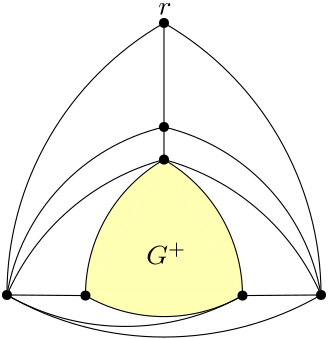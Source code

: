 <?xml version="1.0"?>
<!DOCTYPE ipe SYSTEM "ipe.dtd">
<ipe version="70206" creator="Ipe 7.2.7">
<info created="D:20190521114737" modified="D:20190521133953"/>
<ipestyle name="basic">
<symbol name="arrow/arc(spx)">
<path stroke="sym-stroke" fill="sym-stroke" pen="sym-pen">
0 0 m
-1 0.333 l
-1 -0.333 l
h
</path>
</symbol>
<symbol name="arrow/farc(spx)">
<path stroke="sym-stroke" fill="white" pen="sym-pen">
0 0 m
-1 0.333 l
-1 -0.333 l
h
</path>
</symbol>
<symbol name="arrow/ptarc(spx)">
<path stroke="sym-stroke" fill="sym-stroke" pen="sym-pen">
0 0 m
-1 0.333 l
-0.8 0 l
-1 -0.333 l
h
</path>
</symbol>
<symbol name="arrow/fptarc(spx)">
<path stroke="sym-stroke" fill="white" pen="sym-pen">
0 0 m
-1 0.333 l
-0.8 0 l
-1 -0.333 l
h
</path>
</symbol>
<symbol name="mark/circle(sx)" transformations="translations">
<path fill="sym-stroke">
0.6 0 0 0.6 0 0 e
0.4 0 0 0.4 0 0 e
</path>
</symbol>
<symbol name="mark/disk(sx)" transformations="translations">
<path fill="sym-stroke">
0.6 0 0 0.6 0 0 e
</path>
</symbol>
<symbol name="mark/fdisk(sfx)" transformations="translations">
<group>
<path fill="sym-fill">
0.5 0 0 0.5 0 0 e
</path>
<path fill="sym-stroke" fillrule="eofill">
0.6 0 0 0.6 0 0 e
0.4 0 0 0.4 0 0 e
</path>
</group>
</symbol>
<symbol name="mark/box(sx)" transformations="translations">
<path fill="sym-stroke" fillrule="eofill">
-0.6 -0.6 m
0.6 -0.6 l
0.6 0.6 l
-0.6 0.6 l
h
-0.4 -0.4 m
0.4 -0.4 l
0.4 0.4 l
-0.4 0.4 l
h
</path>
</symbol>
<symbol name="mark/square(sx)" transformations="translations">
<path fill="sym-stroke">
-0.6 -0.6 m
0.6 -0.6 l
0.6 0.6 l
-0.6 0.6 l
h
</path>
</symbol>
<symbol name="mark/fsquare(sfx)" transformations="translations">
<group>
<path fill="sym-fill">
-0.5 -0.5 m
0.5 -0.5 l
0.5 0.5 l
-0.5 0.5 l
h
</path>
<path fill="sym-stroke" fillrule="eofill">
-0.6 -0.6 m
0.6 -0.6 l
0.6 0.6 l
-0.6 0.6 l
h
-0.4 -0.4 m
0.4 -0.4 l
0.4 0.4 l
-0.4 0.4 l
h
</path>
</group>
</symbol>
<symbol name="mark/cross(sx)" transformations="translations">
<group>
<path fill="sym-stroke">
-0.43 -0.57 m
0.57 0.43 l
0.43 0.57 l
-0.57 -0.43 l
h
</path>
<path fill="sym-stroke">
-0.43 0.57 m
0.57 -0.43 l
0.43 -0.57 l
-0.57 0.43 l
h
</path>
</group>
</symbol>
<symbol name="arrow/fnormal(spx)">
<path stroke="sym-stroke" fill="white" pen="sym-pen">
0 0 m
-1 0.333 l
-1 -0.333 l
h
</path>
</symbol>
<symbol name="arrow/pointed(spx)">
<path stroke="sym-stroke" fill="sym-stroke" pen="sym-pen">
0 0 m
-1 0.333 l
-0.8 0 l
-1 -0.333 l
h
</path>
</symbol>
<symbol name="arrow/fpointed(spx)">
<path stroke="sym-stroke" fill="white" pen="sym-pen">
0 0 m
-1 0.333 l
-0.8 0 l
-1 -0.333 l
h
</path>
</symbol>
<symbol name="arrow/linear(spx)">
<path stroke="sym-stroke" pen="sym-pen">
-1 0.333 m
0 0 l
-1 -0.333 l
</path>
</symbol>
<symbol name="arrow/fdouble(spx)">
<path stroke="sym-stroke" fill="white" pen="sym-pen">
0 0 m
-1 0.333 l
-1 -0.333 l
h
-1 0 m
-2 0.333 l
-2 -0.333 l
h
</path>
</symbol>
<symbol name="arrow/double(spx)">
<path stroke="sym-stroke" fill="sym-stroke" pen="sym-pen">
0 0 m
-1 0.333 l
-1 -0.333 l
h
-1 0 m
-2 0.333 l
-2 -0.333 l
h
</path>
</symbol>
<pen name="heavier" value="0.8"/>
<pen name="fat" value="1.2"/>
<pen name="ultrafat" value="2"/>
<symbolsize name="large" value="5"/>
<symbolsize name="small" value="2"/>
<symbolsize name="tiny" value="1.1"/>
<arrowsize name="large" value="10"/>
<arrowsize name="small" value="5"/>
<arrowsize name="tiny" value="3"/>
<color name="red" value="1 0 0"/>
<color name="green" value="0 1 0"/>
<color name="blue" value="0 0 1"/>
<color name="yellow" value="1 1 0"/>
<color name="orange" value="1 0.647 0"/>
<color name="gold" value="1 0.843 0"/>
<color name="purple" value="0.627 0.125 0.941"/>
<color name="gray" value="0.745"/>
<color name="brown" value="0.647 0.165 0.165"/>
<color name="navy" value="0 0 0.502"/>
<color name="pink" value="1 0.753 0.796"/>
<color name="seagreen" value="0.18 0.545 0.341"/>
<color name="turquoise" value="0.251 0.878 0.816"/>
<color name="violet" value="0.933 0.51 0.933"/>
<color name="darkblue" value="0 0 0.545"/>
<color name="darkcyan" value="0 0.545 0.545"/>
<color name="darkgray" value="0.663"/>
<color name="darkgreen" value="0 0.392 0"/>
<color name="darkmagenta" value="0.545 0 0.545"/>
<color name="darkorange" value="1 0.549 0"/>
<color name="darkred" value="0.545 0 0"/>
<color name="lightblue" value="0.678 0.847 0.902"/>
<color name="lightcyan" value="0.878 1 1"/>
<color name="lightgray" value="0.827"/>
<color name="lightgreen" value="0.565 0.933 0.565"/>
<color name="lightyellow" value="1 1 0.878"/>
<dashstyle name="dashed" value="[4] 0"/>
<dashstyle name="dotted" value="[1 3] 0"/>
<dashstyle name="dash dotted" value="[4 2 1 2] 0"/>
<dashstyle name="dash dot dotted" value="[4 2 1 2 1 2] 0"/>
<textsize name="large" value="\large"/>
<textsize name="small" value="\small"/>
<textsize name="tiny" value="\tiny"/>
<textsize name="Large" value="\Large"/>
<textsize name="LARGE" value="\LARGE"/>
<textsize name="huge" value="\huge"/>
<textsize name="Huge" value="\Huge"/>
<textsize name="footnote" value="\footnotesize"/>
<textstyle name="center" begin="\begin{center}" end="\end{center}"/>
<textstyle name="itemize" begin="\begin{itemize}" end="\end{itemize}"/>
<textstyle name="item" begin="\begin{itemize}\item{}" end="\end{itemize}"/>
<gridsize name="4 pts" value="4"/>
<gridsize name="8 pts (~3 mm)" value="8"/>
<gridsize name="16 pts (~6 mm)" value="16"/>
<gridsize name="32 pts (~12 mm)" value="32"/>
<gridsize name="10 pts (~3.5 mm)" value="10"/>
<gridsize name="20 pts (~7 mm)" value="20"/>
<gridsize name="14 pts (~5 mm)" value="14"/>
<gridsize name="28 pts (~10 mm)" value="28"/>
<gridsize name="56 pts (~20 mm)" value="56"/>
<anglesize name="90 deg" value="90"/>
<anglesize name="60 deg" value="60"/>
<anglesize name="45 deg" value="45"/>
<anglesize name="30 deg" value="30"/>
<anglesize name="22.5 deg" value="22.5"/>
<opacity name="10%" value="0.1"/>
<opacity name="30%" value="0.3"/>
<opacity name="50%" value="0.5"/>
<opacity name="75%" value="0.75"/>
<tiling name="falling" angle="-60" step="4" width="1"/>
<tiling name="rising" angle="30" step="4" width="1"/>
</ipestyle>
<ipestyle name="brew">
<color name="aliceblue" value="0.941 0.973 1"/>
<color name="brew1" value="0.552 0.827 0.78"/>
<color name="brew2" value="1 1 0.701"/>
<color name="brew3" value="0.745 0.729 0.854"/>
<color name="brew4" value="0.984 0.501 0.447"/>
<color name="brew5" value="0.501 0.694 0.827"/>
<color name="brew6" value="0.992 0.705 0.384"/>
<color name="brew7" value="0.701 0.87 0.411"/>
<color name="brew8" value="0.988 0.803 0.898"/>
</ipestyle>
<page>
<layer name="base"/>
<layer name="bfs-tree"/>
<layer name="modified"/>
<layer name="modified-bst"/>
<view layers="base" active="base"/>
<view layers="base bfs-tree" active="modified"/>
<view layers="base modified" active="modified"/>
<view layers="base modified modified-bst" active="modified"/>
<path layer="base" matrix="0.51 0 0 0.51 157.85 299.769" stroke="black">
322.143 621.851 m
322.142 718.275 l
</path>
<path matrix="-1.02 0 0 -1.02 650.729 1229.13" stroke="black">
377.569 648 m
110.851 0 0 110.851 322.144 552 266.718 648 a
</path>
<path matrix="-1.02 0 0 -1.02 650.729 1229.13" stroke="black">
322.144 552 m
110.851 0 0 110.851 266.718 648 377.569 648 a
</path>
<path matrix="-1.02 0 0 -1.02 650.729 1229.13" stroke="black">
266.718 648 m
110.851 0 0 110.851 377.569 648 322.144 552 a
</path>
<use layer="modified" matrix="0.51 0 0 0.51 157.85 299.769" name="mark/disk(sx)" pos="238.725 526.065" size="normal" stroke="black"/>
<use matrix="0.51 0 0 0.51 157.85 299.769" name="mark/disk(sx)" pos="405.793 526.067" size="normal" stroke="black"/>
<path layer="modified-bst" matrix="0.51 0 0 0.51 157.85 299.769" stroke="black" pen="ultrafat">
322.142 718.275 m
322.143 621.851 l
</path>
<path layer="base" matrix="-0.51 0 0 -0.51 486.436 898.433" stroke="black" fill="brew2">
377.569 648 m
110.851 0 0 110.851 322.144 552 266.718 648 a
</path>
<path layer="modified-bst" matrix="-0.51 0 0 -0.51 486.436 898.433" stroke="black" pen="ultrafat">
266.718 648 m
110.851 0 0 110.851 377.569 648 322.144 552 a
</path>
<path matrix="-0.51 0 0 -0.51 486.436 898.433" stroke="black" pen="ultrafat">
322.144 552 m
110.851 0 0 110.851 266.718 648 377.569 648 a
</path>
<path layer="base" matrix="-0.51 0 0 -0.51 486.436 898.433" fill="brew2">
266.718 648 m
322.144 552 l
377.569 648 l
h
</path>
<text matrix="-0.51 0 0 -0.51 486.436 892.433" transformations="translations" pos="320.519 614.251" stroke="black" type="label" width="14.447" height="7.933" depth="0" halign="center" valign="baseline" style="math">G^+</text>
<path matrix="-0.51 0 0 -0.51 486.437 898.432" stroke="black" fill="brew2">
322.144 552 m
110.851 0 0 110.851 266.718 648 377.569 648 a
</path>
<path matrix="-0.51 0 0 -0.51 486.437 898.432" stroke="black" fill="brew2">
266.718 648 m
110.851 0 0 110.851 377.569 648 322.144 552 a
</path>
<path layer="modified-bst" matrix="0.51 0 0 0.51 157.85 299.769" stroke="black" pen="ultrafat">
377.569 525.851 m
365.387 549.709 l
</path>
<path matrix="0.51 0 0 0.51 157.85 299.769" stroke="black" pen="ultrafat">
377.569 525.851 m
353.022 533.724 l
</path>
<path matrix="0.51 0 0 0.51 157.85 299.769" stroke="black" pen="ultrafat">
377.569 525.851 m
345.784 520.454 l
</path>
<path matrix="0.51 0 0 0.51 157.85 299.769" stroke="black" pen="ultrafat">
266.718 525.851 m
284.258 550.01 l
</path>
<path matrix="0.51 0 0 0.51 157.85 299.769" stroke="black" pen="ultrafat">
266.718 525.851 m
297.528 538.248 l
</path>
<path matrix="0.51 0 0 0.51 157.85 299.769" stroke="black" pen="ultrafat">
266.718 525.851 m
306.274 524.073 l
</path>
<path matrix="0.51 0 0 0.51 157.85 299.769" stroke="black" pen="ultrafat">
322.143 621.851 m
296.321 586.504 l
</path>
<path matrix="0.51 0 0 0.51 157.85 299.769" stroke="black" pen="ultrafat">
322.143 621.851 m
317.735 584.392 l
</path>
<path matrix="0.51 0 0 0.51 157.85 299.769" stroke="black" pen="ultrafat">
322.143 621.851 m
339.45 589.821 l
</path>
<path matrix="-1.02 0 0 -1.02 650.729 1229.13" stroke="black" pen="ultrafat">
322.144 552 m
110.851 0 0 110.851 266.718 648 377.569 648 a
</path>
<path matrix="-1.02 0 0 -1.02 650.729 1229.13" stroke="black" pen="ultrafat">
266.718 648 m
110.851 0 0 110.851 377.569 648 322.144 552 a
</path>
<text layer="modified" matrix="0.51 0 0 0.51 167.01 299.769" transformations="translations" pos="309.592 624.203" stroke="black" type="label" width="8.964" height="4.294" depth="1.49" valign="baseline" style="math">r_0</text>
<path layer="modified-bst" matrix="0.51 0 0 0.51 157.85 299.769" stroke="black" pen="ultrafat">
211.292 526.28 m
238.725 526.065 l
</path>
<path matrix="0.51 0 0 0.51 157.85 299.769" stroke="black" pen="ultrafat">
432.994 526.28 m
405.793 526.067 l
</path>
<path layer="bfs-tree" matrix="-1.02 0 0 -1.02 650.729 1229.13" stroke="brew5">
266.718 648 m
110.851 0 0 110.851 377.569 648 322.144 552 a
</path>
<path matrix="-1.02 0 0 -1.02 650.729 1229.13" stroke="brew5">
322.144 552 m
110.851 0 0 110.851 266.718 648 377.569 648 a
</path>
<path matrix="-1.02 0 0 -1.02 650.729 1229.13" stroke="brew5" pen="ultrafat">
322.144 552 m
110.851 0 0 110.851 266.718 648 377.569 648 a
</path>
<path matrix="-1.02 0 0 -1.02 650.729 1229.13" stroke="brew5" pen="ultrafat">
266.718 648 m
110.851 0 0 110.851 377.569 648 322.144 552 a
</path>
<path matrix="0.51 0 0 0.51 157.85 299.769" stroke="brew5" pen="ultrafat">
322.143 621.851 m
322.142 718.275 l
</path>
<path matrix="0.51 0 0 0.51 157.85 299.769" stroke="brew5" pen="ultrafat">
377.569 525.851 m
365.387 549.709 l
</path>
<path matrix="0.51 0 0 0.51 157.85 299.769" stroke="brew5" pen="ultrafat">
377.569 525.851 m
353.022 533.724 l
</path>
<path matrix="0.51 0 0 0.51 157.85 299.769" stroke="brew5" pen="ultrafat">
377.569 525.851 m
345.784 520.454 l
</path>
<path matrix="0.51 0 0 0.51 157.85 299.769" stroke="brew5" pen="ultrafat">
266.718 525.851 m
284.258 550.01 l
</path>
<path matrix="0.51 0 0 0.51 157.85 299.769" stroke="brew5" pen="ultrafat">
266.718 525.851 m
297.528 538.248 l
</path>
<path matrix="0.51 0 0 0.51 157.85 299.769" stroke="brew5" pen="ultrafat">
266.718 525.851 m
306.274 524.073 l
</path>
<path matrix="0.51 0 0 0.51 157.85 299.769" stroke="brew5" pen="ultrafat">
322.143 621.851 m
296.321 586.504 l
</path>
<path matrix="0.51 0 0 0.51 157.85 299.769" stroke="brew5" pen="ultrafat">
322.143 621.851 m
317.735 584.392 l
</path>
<path matrix="0.51 0 0 0.51 157.85 299.769" stroke="brew5" pen="ultrafat">
322.143 621.851 m
339.45 589.821 l
</path>
<use layer="base" matrix="0.51 0 0 0.51 157.85 299.769" name="mark/disk(sx)" pos="322.143 644.874" size="normal" stroke="black"/>
<use matrix="0.51 0 0 0.51 157.85 278.859" name="mark/disk(sx)" pos="322.144 662.851" size="normal" stroke="black"/>
<path matrix="0.51 0 0 0.51 157.85 299.769" stroke="black">
377.569 525.851 m
432.994 526.275 l
</path>
<use matrix="1.02 0 0 1.02 -6.4432 -10.0181" name="mark/disk(sx)" pos="377.569 566.851" size="normal" stroke="black"/>
<path layer="bfs-tree" matrix="0.51 0 0 0.51 157.85 299.769" stroke="brew5" pen="ultrafat">
377.569 525.851 m
432.994 526.275 l
</path>
<path layer="base" matrix="0.51 0 0 0.51 157.85 299.769" stroke="black">
211.292 526.275 m
266.718 525.851 l
</path>
<path layer="bfs-tree" matrix="0.51 0 0 0.51 157.85 299.769" stroke="brew5" pen="ultrafat">
211.292 526.275 m
266.718 525.851 l
</path>
<use layer="base" matrix="0.51 0 0 0.51 157.85 278.859" name="mark/disk(sx)" pos="266.718 566.851" size="normal" stroke="black"/>
<use matrix="1.02 0 0 1.02 -6.4432 -10.0181" name="mark/disk(sx)" pos="266.718 566.851" size="normal" stroke="black"/>
<use matrix="0.51 0 0 0.51 157.85 278.859" name="mark/disk(sx)" pos="377.569 566.851" size="normal" stroke="black"/>
<path matrix="0.51 0 0 0.51 157.85 299.769" stroke="black">
322.143 644.874 m
146.785 0 0 146.785 356.067 502.063 211.292 526.275 a
</path>
<path matrix="-1 0 0 1 644.288 0" stroke="black">
322.144 616.912 m
86.1748 0 0 -86.1748 299.691 533.714 378.677 568.17 a
</path>
<path matrix="-0.51 0 0 0.51 486.436 299.77" stroke="black">
322.143 644.874 m
146.785 0 0 146.785 356.067 502.063 211.292 526.275 a
</path>
<path stroke="black">
322.144 616.912 m
86.1748 0 0 -86.1748 299.691 533.714 378.677 568.17 a
</path>
<text matrix="0.51 0 0 0.51 157.85 297.199" transformations="translations" pos="322.862 729.159" stroke="black" type="label" width="4.771" height="4.289" depth="0" halign="center" valign="baseline" style="math">r</text>
<use matrix="1.02 0 0 1.02 -6.4432 -10.0181" name="mark/disk(sx)" pos="322.144 662.851" size="normal" stroke="black"/>
<path stroke="black">
350.411 567.952 m
85.7206 0 0 -85.7206 308.201 642.56 265.609 568.169 a
</path>
<path layer="modified" stroke="black">
322.144 616.912 m
67.2122 0 0 67.2122 345.283 553.808 279.6 568.062 a
</path>
<path matrix="-1 0 0 1 644.288 0" stroke="black">
322.144 616.912 m
67.2122 0 0 67.2122 345.283 553.808 279.6 568.062 a
</path>
</page>
</ipe>
